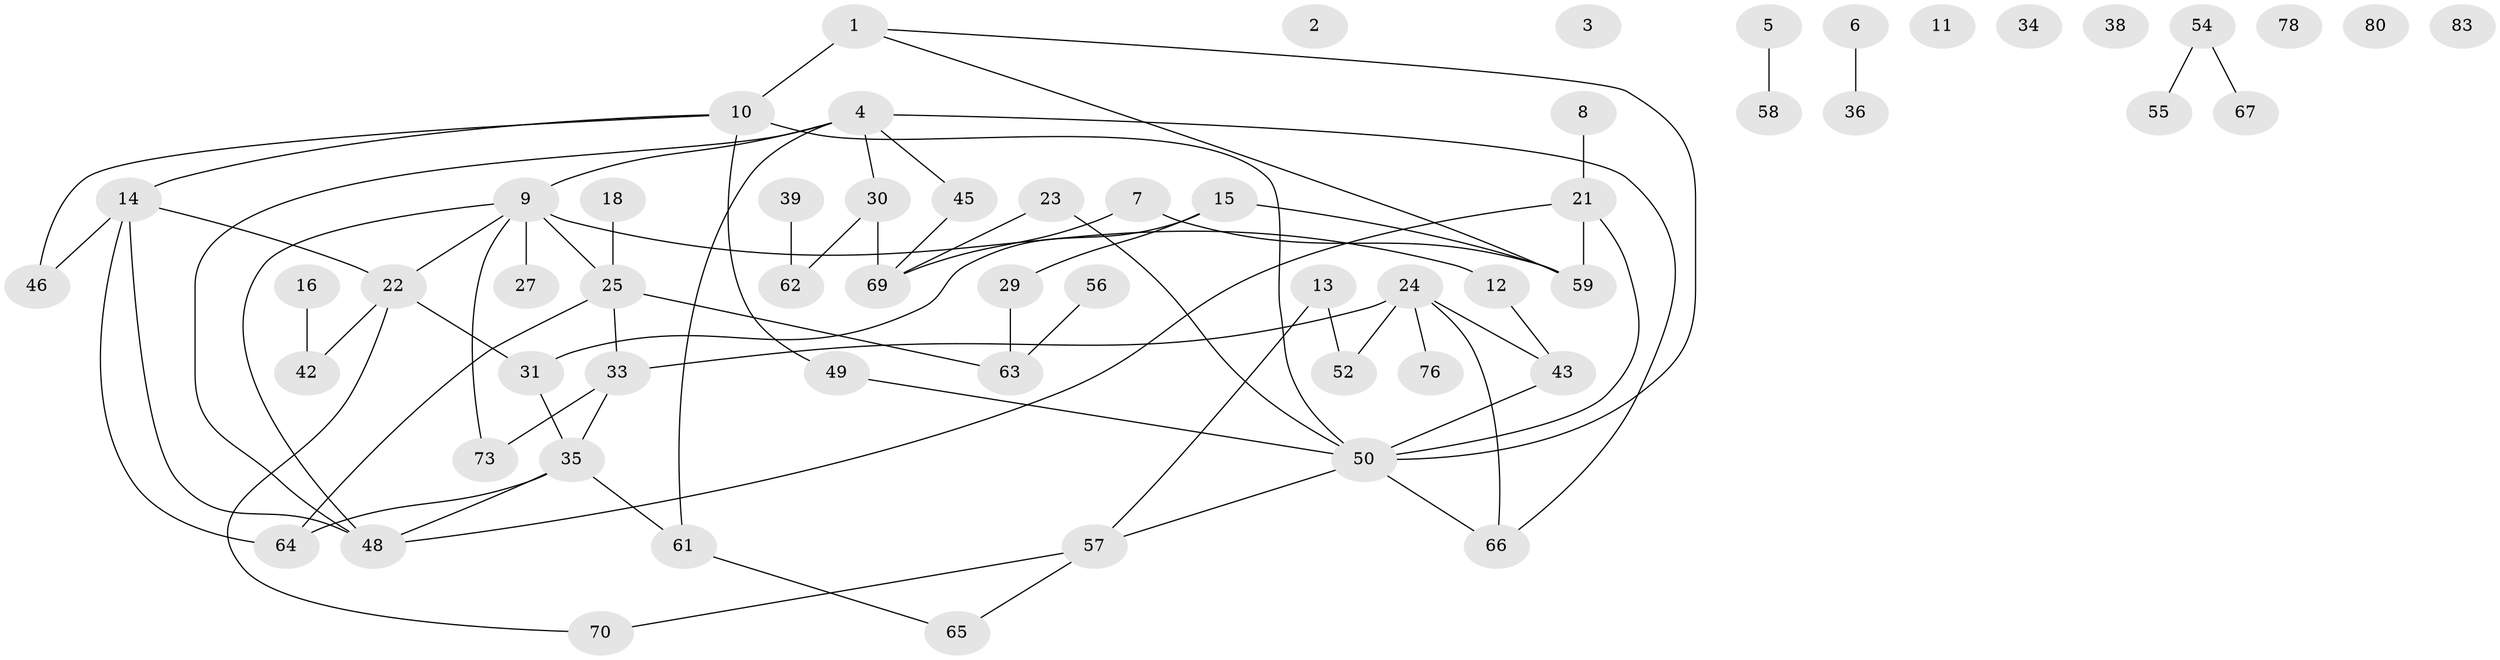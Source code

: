 // original degree distribution, {4: 0.14942528735632185, 0: 0.08045977011494253, 1: 0.2413793103448276, 2: 0.28735632183908044, 6: 0.04597701149425287, 3: 0.16091954022988506, 5: 0.034482758620689655}
// Generated by graph-tools (version 1.1) at 2025/16/03/04/25 18:16:34]
// undirected, 60 vertices, 73 edges
graph export_dot {
graph [start="1"]
  node [color=gray90,style=filled];
  1;
  2;
  3 [super="+84"];
  4 [super="+44+19"];
  5;
  6;
  7;
  8 [super="+28"];
  9 [super="+41+32"];
  10 [super="+26+53"];
  11;
  12;
  13;
  14 [super="+75+17"];
  15 [super="+20"];
  16;
  18;
  21 [super="+82+47"];
  22 [super="+37"];
  23;
  24;
  25 [super="+72"];
  27;
  29;
  30 [super="+40"];
  31;
  33;
  34;
  35 [super="+74"];
  36;
  38;
  39;
  42;
  43;
  45;
  46;
  48;
  49;
  50 [super="+51"];
  52;
  54;
  55;
  56;
  57;
  58;
  59;
  61;
  62;
  63 [super="+68"];
  64;
  65;
  66;
  67 [super="+71"];
  69 [super="+86"];
  70;
  73 [super="+77"];
  76 [super="+87"];
  78;
  80;
  83;
  1 -- 10 [weight=2];
  1 -- 50;
  1 -- 59;
  4 -- 9;
  4 -- 45;
  4 -- 61;
  4 -- 48;
  4 -- 66;
  4 -- 30;
  5 -- 58;
  6 -- 36;
  7 -- 59;
  7 -- 69;
  8 -- 21;
  9 -- 48;
  9 -- 22;
  9 -- 73;
  9 -- 27;
  9 -- 12;
  9 -- 25 [weight=2];
  10 -- 49;
  10 -- 50;
  10 -- 14;
  10 -- 46;
  12 -- 43;
  13 -- 52;
  13 -- 57;
  14 -- 64;
  14 -- 48;
  14 -- 22;
  14 -- 46;
  15 -- 59;
  15 -- 31;
  15 -- 29;
  16 -- 42;
  18 -- 25;
  21 -- 48;
  21 -- 59;
  21 -- 50;
  22 -- 42;
  22 -- 70;
  22 -- 31;
  23 -- 50;
  23 -- 69;
  24 -- 33;
  24 -- 43;
  24 -- 52;
  24 -- 66;
  24 -- 76;
  25 -- 63;
  25 -- 64;
  25 -- 33;
  29 -- 63;
  30 -- 62;
  30 -- 69;
  31 -- 35;
  33 -- 73;
  33 -- 35;
  35 -- 64;
  35 -- 48;
  35 -- 61;
  39 -- 62;
  43 -- 50;
  45 -- 69;
  49 -- 50;
  50 -- 66;
  50 -- 57;
  54 -- 55;
  54 -- 67;
  56 -- 63;
  57 -- 65;
  57 -- 70;
  61 -- 65;
}
